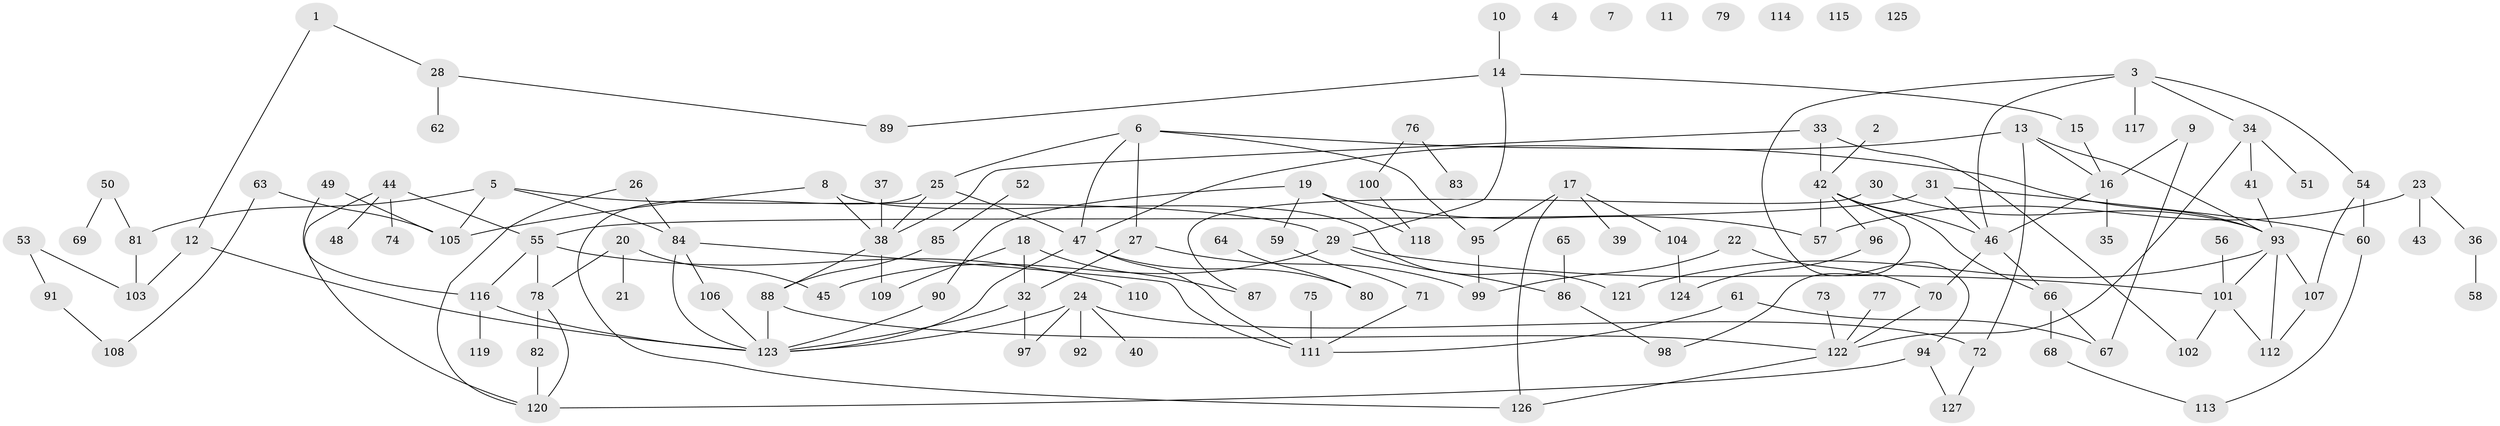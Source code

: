 // coarse degree distribution, {4: 0.21875, 12: 0.03125, 8: 0.03125, 13: 0.03125, 5: 0.0625, 2: 0.3125, 3: 0.15625, 6: 0.03125, 1: 0.125}
// Generated by graph-tools (version 1.1) at 2025/48/03/04/25 22:48:31]
// undirected, 127 vertices, 165 edges
graph export_dot {
  node [color=gray90,style=filled];
  1;
  2;
  3;
  4;
  5;
  6;
  7;
  8;
  9;
  10;
  11;
  12;
  13;
  14;
  15;
  16;
  17;
  18;
  19;
  20;
  21;
  22;
  23;
  24;
  25;
  26;
  27;
  28;
  29;
  30;
  31;
  32;
  33;
  34;
  35;
  36;
  37;
  38;
  39;
  40;
  41;
  42;
  43;
  44;
  45;
  46;
  47;
  48;
  49;
  50;
  51;
  52;
  53;
  54;
  55;
  56;
  57;
  58;
  59;
  60;
  61;
  62;
  63;
  64;
  65;
  66;
  67;
  68;
  69;
  70;
  71;
  72;
  73;
  74;
  75;
  76;
  77;
  78;
  79;
  80;
  81;
  82;
  83;
  84;
  85;
  86;
  87;
  88;
  89;
  90;
  91;
  92;
  93;
  94;
  95;
  96;
  97;
  98;
  99;
  100;
  101;
  102;
  103;
  104;
  105;
  106;
  107;
  108;
  109;
  110;
  111;
  112;
  113;
  114;
  115;
  116;
  117;
  118;
  119;
  120;
  121;
  122;
  123;
  124;
  125;
  126;
  127;
  1 -- 12;
  1 -- 28;
  2 -- 42;
  3 -- 34;
  3 -- 46;
  3 -- 54;
  3 -- 94;
  3 -- 117;
  5 -- 29;
  5 -- 81;
  5 -- 84;
  5 -- 105;
  6 -- 25;
  6 -- 27;
  6 -- 47;
  6 -- 93;
  6 -- 95;
  8 -- 38;
  8 -- 105;
  8 -- 121;
  9 -- 16;
  9 -- 67;
  10 -- 14;
  12 -- 103;
  12 -- 123;
  13 -- 16;
  13 -- 47;
  13 -- 72;
  13 -- 93;
  14 -- 15;
  14 -- 29;
  14 -- 89;
  15 -- 16;
  16 -- 35;
  16 -- 46;
  17 -- 39;
  17 -- 95;
  17 -- 104;
  17 -- 126;
  18 -- 32;
  18 -- 87;
  18 -- 109;
  19 -- 57;
  19 -- 59;
  19 -- 90;
  19 -- 118;
  20 -- 21;
  20 -- 45;
  20 -- 78;
  22 -- 70;
  22 -- 99;
  23 -- 36;
  23 -- 43;
  23 -- 57;
  24 -- 40;
  24 -- 72;
  24 -- 92;
  24 -- 97;
  24 -- 123;
  25 -- 38;
  25 -- 47;
  25 -- 126;
  26 -- 84;
  26 -- 120;
  27 -- 32;
  27 -- 99;
  28 -- 62;
  28 -- 89;
  29 -- 45;
  29 -- 86;
  29 -- 101;
  30 -- 87;
  30 -- 93;
  31 -- 46;
  31 -- 55;
  31 -- 60;
  32 -- 97;
  32 -- 123;
  33 -- 38;
  33 -- 42;
  33 -- 102;
  34 -- 41;
  34 -- 51;
  34 -- 122;
  36 -- 58;
  37 -- 38;
  38 -- 88;
  38 -- 109;
  41 -- 93;
  42 -- 46;
  42 -- 57;
  42 -- 66;
  42 -- 96;
  42 -- 98;
  44 -- 48;
  44 -- 55;
  44 -- 74;
  44 -- 120;
  46 -- 66;
  46 -- 70;
  47 -- 80;
  47 -- 111;
  47 -- 123;
  49 -- 105;
  49 -- 116;
  50 -- 69;
  50 -- 81;
  52 -- 85;
  53 -- 91;
  53 -- 103;
  54 -- 60;
  54 -- 107;
  55 -- 78;
  55 -- 110;
  55 -- 116;
  56 -- 101;
  59 -- 71;
  60 -- 113;
  61 -- 67;
  61 -- 111;
  63 -- 105;
  63 -- 108;
  64 -- 80;
  65 -- 86;
  66 -- 67;
  66 -- 68;
  68 -- 113;
  70 -- 122;
  71 -- 111;
  72 -- 127;
  73 -- 122;
  75 -- 111;
  76 -- 83;
  76 -- 100;
  77 -- 122;
  78 -- 82;
  78 -- 120;
  81 -- 103;
  82 -- 120;
  84 -- 106;
  84 -- 111;
  84 -- 123;
  85 -- 88;
  86 -- 98;
  88 -- 122;
  88 -- 123;
  90 -- 123;
  91 -- 108;
  93 -- 101;
  93 -- 107;
  93 -- 112;
  93 -- 121;
  94 -- 120;
  94 -- 127;
  95 -- 99;
  96 -- 124;
  100 -- 118;
  101 -- 102;
  101 -- 112;
  104 -- 124;
  106 -- 123;
  107 -- 112;
  116 -- 119;
  116 -- 123;
  122 -- 126;
}
